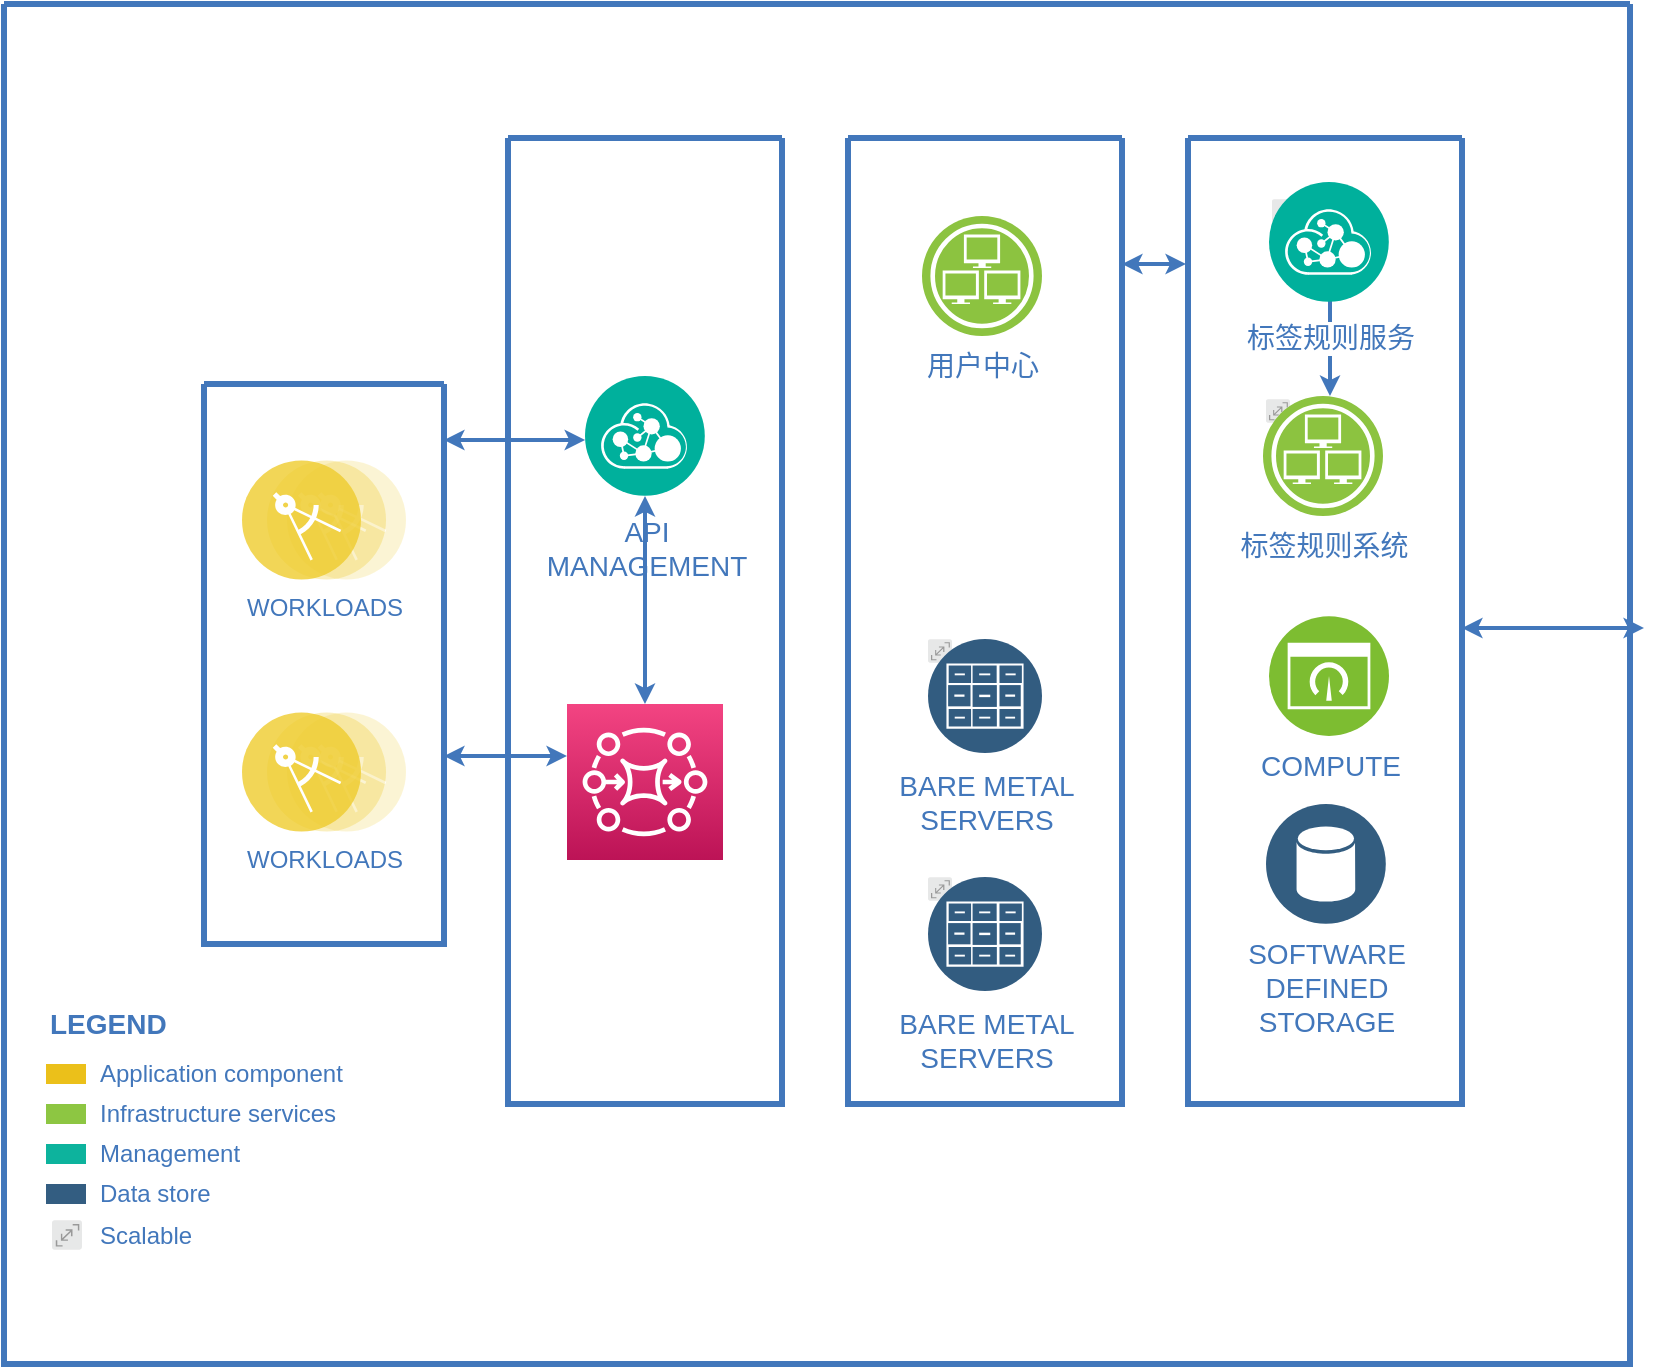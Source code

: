 <mxfile version="13.10.8" type="github">
  <diagram id="0d7cefc2-ccd6-e077-73ed-a8e48b0cddf6" name="Page-1">
    <mxGraphModel dx="1422" dy="745" grid="1" gridSize="10" guides="1" tooltips="1" connect="1" arrows="1" fold="1" page="1" pageScale="1" pageWidth="1169" pageHeight="827" background="#ffffff" math="0" shadow="0">
      <root>
        <mxCell id="0" />
        <mxCell id="1" parent="0" />
        <mxCell id="2" value="" style="swimlane;shadow=0;strokeColor=#4277BB;fillColor=#ffffff;fontColor=#4277BB;align=right;startSize=0;collapsible=0;strokeWidth=3;" parent="1" vertex="1">
          <mxGeometry x="178" y="74" width="813" height="680" as="geometry" />
        </mxCell>
        <mxCell id="105" style="edgeStyle=elbowEdgeStyle;rounded=0;elbow=vertical;html=1;labelBackgroundColor=#ffffff;startArrow=classic;startFill=1;startSize=4;endArrow=classic;endFill=1;endSize=4;jettySize=auto;orthogonalLoop=1;strokeColor=#4277BB;strokeWidth=2;fontSize=14;fontColor=#4277BB;" parent="2" source="28" target="1juNRBmNJ1_mRn5t6Ebo-106" edge="1">
          <mxGeometry relative="1" as="geometry">
            <mxPoint x="262" y="330" as="targetPoint" />
            <Array as="points">
              <mxPoint x="232" y="376" />
            </Array>
          </mxGeometry>
        </mxCell>
        <mxCell id="104" style="edgeStyle=elbowEdgeStyle;rounded=0;elbow=vertical;html=1;labelBackgroundColor=#ffffff;startArrow=classic;startFill=1;startSize=4;endArrow=classic;endFill=1;endSize=4;jettySize=auto;orthogonalLoop=1;strokeColor=#4277BB;strokeWidth=2;fontSize=14;fontColor=#4277BB;" parent="2" source="76" target="28" edge="1">
          <mxGeometry relative="1" as="geometry">
            <mxPoint x="143" y="200" as="targetPoint" />
          </mxGeometry>
        </mxCell>
        <mxCell id="6" value="Application component" style="rounded=0;html=1;shadow=0;labelBackgroundColor=none;strokeColor=none;strokeWidth=2;fillColor=#EBC01A;gradientColor=none;fontSize=12;fontColor=#4277BB;align=left;labelPosition=right;verticalLabelPosition=middle;verticalAlign=middle;spacingLeft=5;" parent="2" vertex="1">
          <mxGeometry x="21" y="530" width="20" height="10" as="geometry" />
        </mxCell>
        <mxCell id="7" value="Infrastructure services" style="rounded=0;html=1;shadow=0;labelBackgroundColor=none;strokeColor=none;strokeWidth=2;fillColor=#8DC642;gradientColor=none;fontSize=12;fontColor=#4277BB;align=left;labelPosition=right;verticalLabelPosition=middle;verticalAlign=middle;spacingLeft=5;" parent="2" vertex="1">
          <mxGeometry x="21" y="550" width="20" height="10" as="geometry" />
        </mxCell>
        <mxCell id="8" value="Management" style="rounded=0;html=1;shadow=0;labelBackgroundColor=none;strokeColor=none;strokeWidth=2;fillColor=#0DB39D;gradientColor=none;fontSize=12;fontColor=#4277BB;align=left;labelPosition=right;verticalLabelPosition=middle;verticalAlign=middle;spacingLeft=5;" parent="2" vertex="1">
          <mxGeometry x="21" y="570" width="20" height="10" as="geometry" />
        </mxCell>
        <mxCell id="9" value="Data store" style="rounded=0;html=1;shadow=0;labelBackgroundColor=none;strokeColor=none;strokeWidth=2;fillColor=#335D81;gradientColor=none;fontSize=12;fontColor=#4277BB;align=left;labelPosition=right;verticalLabelPosition=middle;verticalAlign=middle;spacingLeft=5;" parent="2" vertex="1">
          <mxGeometry x="21" y="590" width="20" height="10" as="geometry" />
        </mxCell>
        <mxCell id="13" value="LEGEND" style="text;html=1;align=left;verticalAlign=middle;fontColor=#4277BB;shadow=0;dashed=0;strokeColor=none;fillColor=none;labelBackgroundColor=none;fontStyle=1;fontSize=14;spacingLeft=0;" parent="2" vertex="1">
          <mxGeometry x="21" y="500" width="150" height="20" as="geometry" />
        </mxCell>
        <mxCell id="28" value="" style="swimlane;shadow=0;strokeColor=#4277BB;fillColor=#ffffff;fontColor=#4277BB;align=right;startSize=0;collapsible=0;strokeWidth=3;" parent="2" vertex="1">
          <mxGeometry x="100" y="190" width="120" height="280" as="geometry" />
        </mxCell>
        <mxCell id="83" value="WORKLOADS" style="aspect=fixed;perimeter=ellipsePerimeter;html=1;align=center;shadow=0;dashed=0;image;image=img/lib/ibm/applications/microservice.svg;labelBackgroundColor=#ffffff;strokeColor=#666666;strokeWidth=3;fillColor=#C2952D;gradientColor=none;fontSize=12;fontColor=#4277BB;" parent="28" vertex="1">
          <mxGeometry x="19" y="38" width="82" height="60" as="geometry" />
        </mxCell>
        <mxCell id="84" value="WORKLOADS" style="aspect=fixed;perimeter=ellipsePerimeter;html=1;align=center;shadow=0;dashed=0;image;image=img/lib/ibm/applications/microservice.svg;labelBackgroundColor=#ffffff;strokeColor=#666666;strokeWidth=3;fillColor=#C2952D;gradientColor=none;fontSize=12;fontColor=#4277BB;" parent="28" vertex="1">
          <mxGeometry x="19" y="164" width="82" height="60" as="geometry" />
        </mxCell>
        <mxCell id="79" value="" style="swimlane;shadow=0;strokeColor=#4277BB;fillColor=#ffffff;fontColor=#4277BB;align=right;startSize=0;collapsible=0;strokeWidth=3;" parent="2" vertex="1">
          <mxGeometry x="422" y="67" width="137" height="483" as="geometry" />
        </mxCell>
        <mxCell id="96" value="" style="group;fontSize=14;fontColor=#4277BB;labelBackgroundColor=#ffffff;" parent="79" vertex="1" connectable="0">
          <mxGeometry x="40" y="249" width="57" height="60" as="geometry" />
        </mxCell>
        <mxCell id="97" value="" style="aspect=fixed;perimeter=ellipsePerimeter;html=1;align=center;shadow=0;dashed=0;image;image=img/lib/ibm/miscellaneous/scalable.svg;rounded=1;labelBackgroundColor=none;strokeColor=#666666;strokeWidth=3;fillColor=#C2952D;gradientColor=none;fontSize=14;fontColor=#4277BB;" parent="96" vertex="1">
          <mxGeometry width="12" height="15" as="geometry" />
        </mxCell>
        <mxCell id="98" value="BARE METAL&lt;br&gt;SERVERS" style="aspect=fixed;perimeter=ellipsePerimeter;html=1;align=center;shadow=0;dashed=0;image;image=img/lib/ibm/data/file_repository.svg;rounded=1;labelBackgroundColor=none;strokeColor=#666666;strokeWidth=3;fillColor=#C2952D;gradientColor=none;fontSize=14;fontColor=#4277BB;" parent="96" vertex="1">
          <mxGeometry width="57" height="60" as="geometry" />
        </mxCell>
        <mxCell id="99" value="" style="group;fontSize=14;fontColor=#4277BB;labelBackgroundColor=#ffffff;" parent="79" vertex="1" connectable="0">
          <mxGeometry x="40" y="368" width="57" height="60" as="geometry" />
        </mxCell>
        <mxCell id="100" value="" style="aspect=fixed;perimeter=ellipsePerimeter;html=1;align=center;shadow=0;dashed=0;image;image=img/lib/ibm/miscellaneous/scalable.svg;rounded=1;labelBackgroundColor=none;strokeColor=#666666;strokeWidth=3;fillColor=#C2952D;gradientColor=none;fontSize=14;fontColor=#4277BB;" parent="99" vertex="1">
          <mxGeometry width="12" height="15" as="geometry" />
        </mxCell>
        <mxCell id="101" value="BARE METAL&lt;br&gt;SERVERS" style="aspect=fixed;perimeter=ellipsePerimeter;html=1;align=center;shadow=0;dashed=0;image;image=img/lib/ibm/data/file_repository.svg;rounded=1;labelBackgroundColor=none;strokeColor=#666666;strokeWidth=3;fillColor=#C2952D;gradientColor=none;fontSize=14;fontColor=#4277BB;" parent="99" vertex="1">
          <mxGeometry width="57" height="60" as="geometry" />
        </mxCell>
        <mxCell id="1juNRBmNJ1_mRn5t6Ebo-113" value="用户中心" style="aspect=fixed;perimeter=ellipsePerimeter;html=1;align=center;shadow=0;dashed=0;image;image=img/lib/ibm/infrastructure/infrastructure_services.svg;rounded=1;labelBackgroundColor=#ffffff;strokeColor=#666666;strokeWidth=3;fillColor=#C2952D;gradientColor=none;fontSize=14;fontColor=#4277BB;" vertex="1" parent="79">
          <mxGeometry x="37" y="39" width="60" height="60" as="geometry" />
        </mxCell>
        <mxCell id="102" value="Scalable" style="aspect=fixed;perimeter=ellipsePerimeter;html=1;align=left;shadow=0;image;image=img/lib/ibm/miscellaneous/scalable.svg;rounded=0;labelBackgroundColor=none;strokeColor=none;strokeWidth=2;fillColor=#335D81;gradientColor=none;fontSize=12;fontColor=#4277BB;verticalAlign=middle;spacingLeft=7;labelPosition=right;verticalLabelPosition=middle;" parent="2" vertex="1">
          <mxGeometry x="24" y="608" width="15" height="15" as="geometry" />
        </mxCell>
        <mxCell id="1juNRBmNJ1_mRn5t6Ebo-107" value="" style="swimlane;shadow=0;strokeColor=#4277BB;fillColor=#ffffff;fontColor=#4277BB;align=right;startSize=0;collapsible=0;strokeWidth=3;" vertex="1" parent="2">
          <mxGeometry x="252" y="67" width="137" height="483" as="geometry" />
        </mxCell>
        <mxCell id="1juNRBmNJ1_mRn5t6Ebo-106" value="" style="outlineConnect=0;fontColor=#232F3E;gradientColor=#F34482;gradientDirection=north;fillColor=#BC1356;strokeColor=#ffffff;dashed=0;verticalLabelPosition=bottom;verticalAlign=top;align=center;html=1;fontSize=12;fontStyle=0;aspect=fixed;shape=mxgraph.aws4.resourceIcon;resIcon=mxgraph.aws4.mq;" vertex="1" parent="1juNRBmNJ1_mRn5t6Ebo-107">
          <mxGeometry x="29.5" y="283" width="78" height="78" as="geometry" />
        </mxCell>
        <mxCell id="76" value="API&lt;div&gt;MANAGEMENT&lt;/div&gt;" style="aspect=fixed;perimeter=ellipsePerimeter;html=1;align=center;shadow=0;dashed=0;image;image=img/lib/ibm/management/api_management.svg;rounded=1;labelBackgroundColor=#ffffff;strokeColor=#666666;strokeWidth=3;fillColor=#C2952D;gradientColor=none;fontSize=14;fontColor=#4277BB;spacingTop=3;" parent="1juNRBmNJ1_mRn5t6Ebo-107" vertex="1">
          <mxGeometry x="38.5" y="119" width="60" height="60" as="geometry" />
        </mxCell>
        <mxCell id="103" style="edgeStyle=elbowEdgeStyle;rounded=0;elbow=vertical;html=1;labelBackgroundColor=#ffffff;startArrow=classic;startFill=1;startSize=4;endArrow=classic;endFill=1;endSize=4;jettySize=auto;orthogonalLoop=1;strokeColor=#4277BB;strokeWidth=2;fontSize=14;fontColor=#4277BB;" parent="1juNRBmNJ1_mRn5t6Ebo-107" source="76" target="1juNRBmNJ1_mRn5t6Ebo-106" edge="1">
          <mxGeometry relative="1" as="geometry">
            <mxPoint x="-30" y="33" as="targetPoint" />
          </mxGeometry>
        </mxCell>
        <mxCell id="1juNRBmNJ1_mRn5t6Ebo-111" style="edgeStyle=elbowEdgeStyle;rounded=0;elbow=vertical;html=1;entryX=0;entryY=0.522;entryPerimeter=0;labelBackgroundColor=#ffffff;startArrow=classic;startFill=1;startSize=4;endArrow=classic;endFill=1;endSize=4;jettySize=auto;orthogonalLoop=1;strokeColor=#4277BB;strokeWidth=2;fontSize=14;fontColor=#4277BB;" edge="1" parent="2" source="1juNRBmNJ1_mRn5t6Ebo-112">
          <mxGeometry relative="1" as="geometry">
            <mxPoint x="820" y="312.126" as="targetPoint" />
          </mxGeometry>
        </mxCell>
        <mxCell id="1juNRBmNJ1_mRn5t6Ebo-112" value="" style="swimlane;shadow=0;strokeColor=#4277BB;fillColor=#ffffff;fontColor=#4277BB;align=right;startSize=0;collapsible=0;strokeWidth=3;" vertex="1" parent="2">
          <mxGeometry x="592" y="67" width="137" height="483" as="geometry" />
        </mxCell>
        <mxCell id="1juNRBmNJ1_mRn5t6Ebo-114" value="COMPUTE" style="aspect=fixed;perimeter=ellipsePerimeter;html=1;align=center;shadow=0;dashed=0;image;image=img/lib/ibm/infrastructure/dashboard.svg;rounded=1;labelBackgroundColor=#ffffff;strokeColor=#666666;strokeWidth=3;fillColor=#C2952D;gradientColor=none;fontSize=14;fontColor=#4277BB;" vertex="1" parent="1juNRBmNJ1_mRn5t6Ebo-112">
          <mxGeometry x="40.5" y="239" width="60" height="60" as="geometry" />
        </mxCell>
        <mxCell id="1juNRBmNJ1_mRn5t6Ebo-115" value="SOFTWARE&lt;div&gt;DEFINED&lt;/div&gt;&lt;div&gt;STORAGE&lt;/div&gt;" style="aspect=fixed;perimeter=ellipsePerimeter;html=1;align=center;shadow=0;dashed=0;image;image=img/lib/ibm/data/data_services.svg;rounded=1;labelBackgroundColor=#ffffff;strokeColor=#666666;strokeWidth=3;fillColor=#C2952D;gradientColor=none;fontSize=14;fontColor=#4277BB;" vertex="1" parent="1juNRBmNJ1_mRn5t6Ebo-112">
          <mxGeometry x="39" y="333" width="60" height="60" as="geometry" />
        </mxCell>
        <mxCell id="1juNRBmNJ1_mRn5t6Ebo-121" value="标签规则系统" style="group;fontSize=14;fontColor=#4277BB;labelPosition=center;verticalLabelPosition=bottom;align=center;verticalAlign=top;labelBackgroundColor=#ffffff;rotation=0;" vertex="1" connectable="0" parent="1juNRBmNJ1_mRn5t6Ebo-112">
          <mxGeometry x="39" y="129" width="58.5" height="60" as="geometry" />
        </mxCell>
        <mxCell id="1juNRBmNJ1_mRn5t6Ebo-122" value="" style="aspect=fixed;perimeter=ellipsePerimeter;html=1;align=center;shadow=0;dashed=0;image;image=img/lib/ibm/miscellaneous/scalable.svg;rounded=1;labelBackgroundColor=none;strokeColor=#666666;strokeWidth=3;fillColor=#C2952D;gradientColor=none;fontSize=14;fontColor=#4277BB;" vertex="1" parent="1juNRBmNJ1_mRn5t6Ebo-121">
          <mxGeometry width="12" height="15" as="geometry" />
        </mxCell>
        <mxCell id="1juNRBmNJ1_mRn5t6Ebo-123" value="" style="aspect=fixed;perimeter=ellipsePerimeter;html=1;align=center;shadow=0;dashed=0;fontColor=#4277BB;labelBackgroundColor=#ffffff;fontSize=12;spacingTop=3;image;image=img/lib/ibm/infrastructure/infrastructure_services.svg;" vertex="1" parent="1juNRBmNJ1_mRn5t6Ebo-121">
          <mxGeometry x="-1.5" width="60" height="60" as="geometry" />
        </mxCell>
        <mxCell id="1juNRBmNJ1_mRn5t6Ebo-124" style="edgeStyle=elbowEdgeStyle;rounded=0;elbow=vertical;html=1;labelBackgroundColor=#ffffff;startArrow=classic;startFill=1;startSize=4;endArrow=classic;endFill=1;endSize=4;jettySize=auto;orthogonalLoop=1;strokeColor=#4277BB;strokeWidth=2;fontSize=14;fontColor=#4277BB;entryX=0.5;entryY=0;entryDx=0;entryDy=0;" edge="1" parent="1juNRBmNJ1_mRn5t6Ebo-121" target="1juNRBmNJ1_mRn5t6Ebo-127">
          <mxGeometry relative="1" as="geometry">
            <mxPoint x="32" as="sourcePoint" />
            <mxPoint x="28" y="142" as="targetPoint" />
          </mxGeometry>
        </mxCell>
        <mxCell id="1juNRBmNJ1_mRn5t6Ebo-125" value="" style="group;fontSize=14;fontColor=#4277BB;labelBackgroundColor=#ffffff;" vertex="1" connectable="0" parent="1juNRBmNJ1_mRn5t6Ebo-112">
          <mxGeometry x="42" y="29" width="58.5" height="60" as="geometry" />
        </mxCell>
        <mxCell id="1juNRBmNJ1_mRn5t6Ebo-126" value="" style="aspect=fixed;perimeter=ellipsePerimeter;html=1;align=center;shadow=0;dashed=0;image;image=img/lib/ibm/miscellaneous/scalable.svg;rounded=1;labelBackgroundColor=none;strokeColor=#666666;strokeWidth=3;fillColor=#C2952D;gradientColor=none;fontSize=14;fontColor=#4277BB;" vertex="1" parent="1juNRBmNJ1_mRn5t6Ebo-125">
          <mxGeometry width="12" height="15" as="geometry" />
        </mxCell>
        <mxCell id="1juNRBmNJ1_mRn5t6Ebo-127" value="标签规则服务" style="aspect=fixed;perimeter=ellipsePerimeter;html=1;align=center;shadow=0;dashed=0;image;image=img/lib/ibm/management/api_management.svg;rounded=1;labelBackgroundColor=#ffffff;strokeColor=#666666;strokeWidth=3;fillColor=#C2952D;gradientColor=none;fontSize=14;fontColor=#4277BB;spacingTop=3;" vertex="1" parent="1juNRBmNJ1_mRn5t6Ebo-125">
          <mxGeometry x="-1.5" y="-7" width="60" height="60" as="geometry" />
        </mxCell>
        <mxCell id="1juNRBmNJ1_mRn5t6Ebo-128" style="edgeStyle=elbowEdgeStyle;rounded=0;elbow=vertical;html=1;labelBackgroundColor=#ffffff;startArrow=classic;startFill=1;startSize=4;endArrow=classic;endFill=1;endSize=4;jettySize=auto;orthogonalLoop=1;strokeColor=#4277BB;strokeWidth=2;fontSize=14;fontColor=#4277BB;" edge="1" parent="2" target="79">
          <mxGeometry relative="1" as="geometry">
            <mxPoint x="542" y="129.5" as="targetPoint" />
            <mxPoint x="591" y="130" as="sourcePoint" />
            <Array as="points">
              <mxPoint x="582" y="130" />
            </Array>
          </mxGeometry>
        </mxCell>
      </root>
    </mxGraphModel>
  </diagram>
</mxfile>
